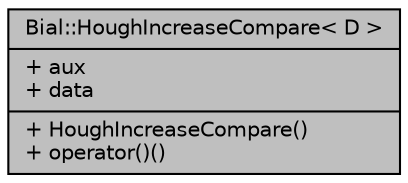 digraph "Bial::HoughIncreaseCompare&lt; D &gt;"
{
  edge [fontname="Helvetica",fontsize="10",labelfontname="Helvetica",labelfontsize="10"];
  node [fontname="Helvetica",fontsize="10",shape=record];
  Node1 [label="{Bial::HoughIncreaseCompare\< D \>\n|+ aux\l+ data\l|+ HoughIncreaseCompare()\l+ operator()()\l}",height=0.2,width=0.4,color="black", fillcolor="grey75", style="filled", fontcolor="black"];
}
